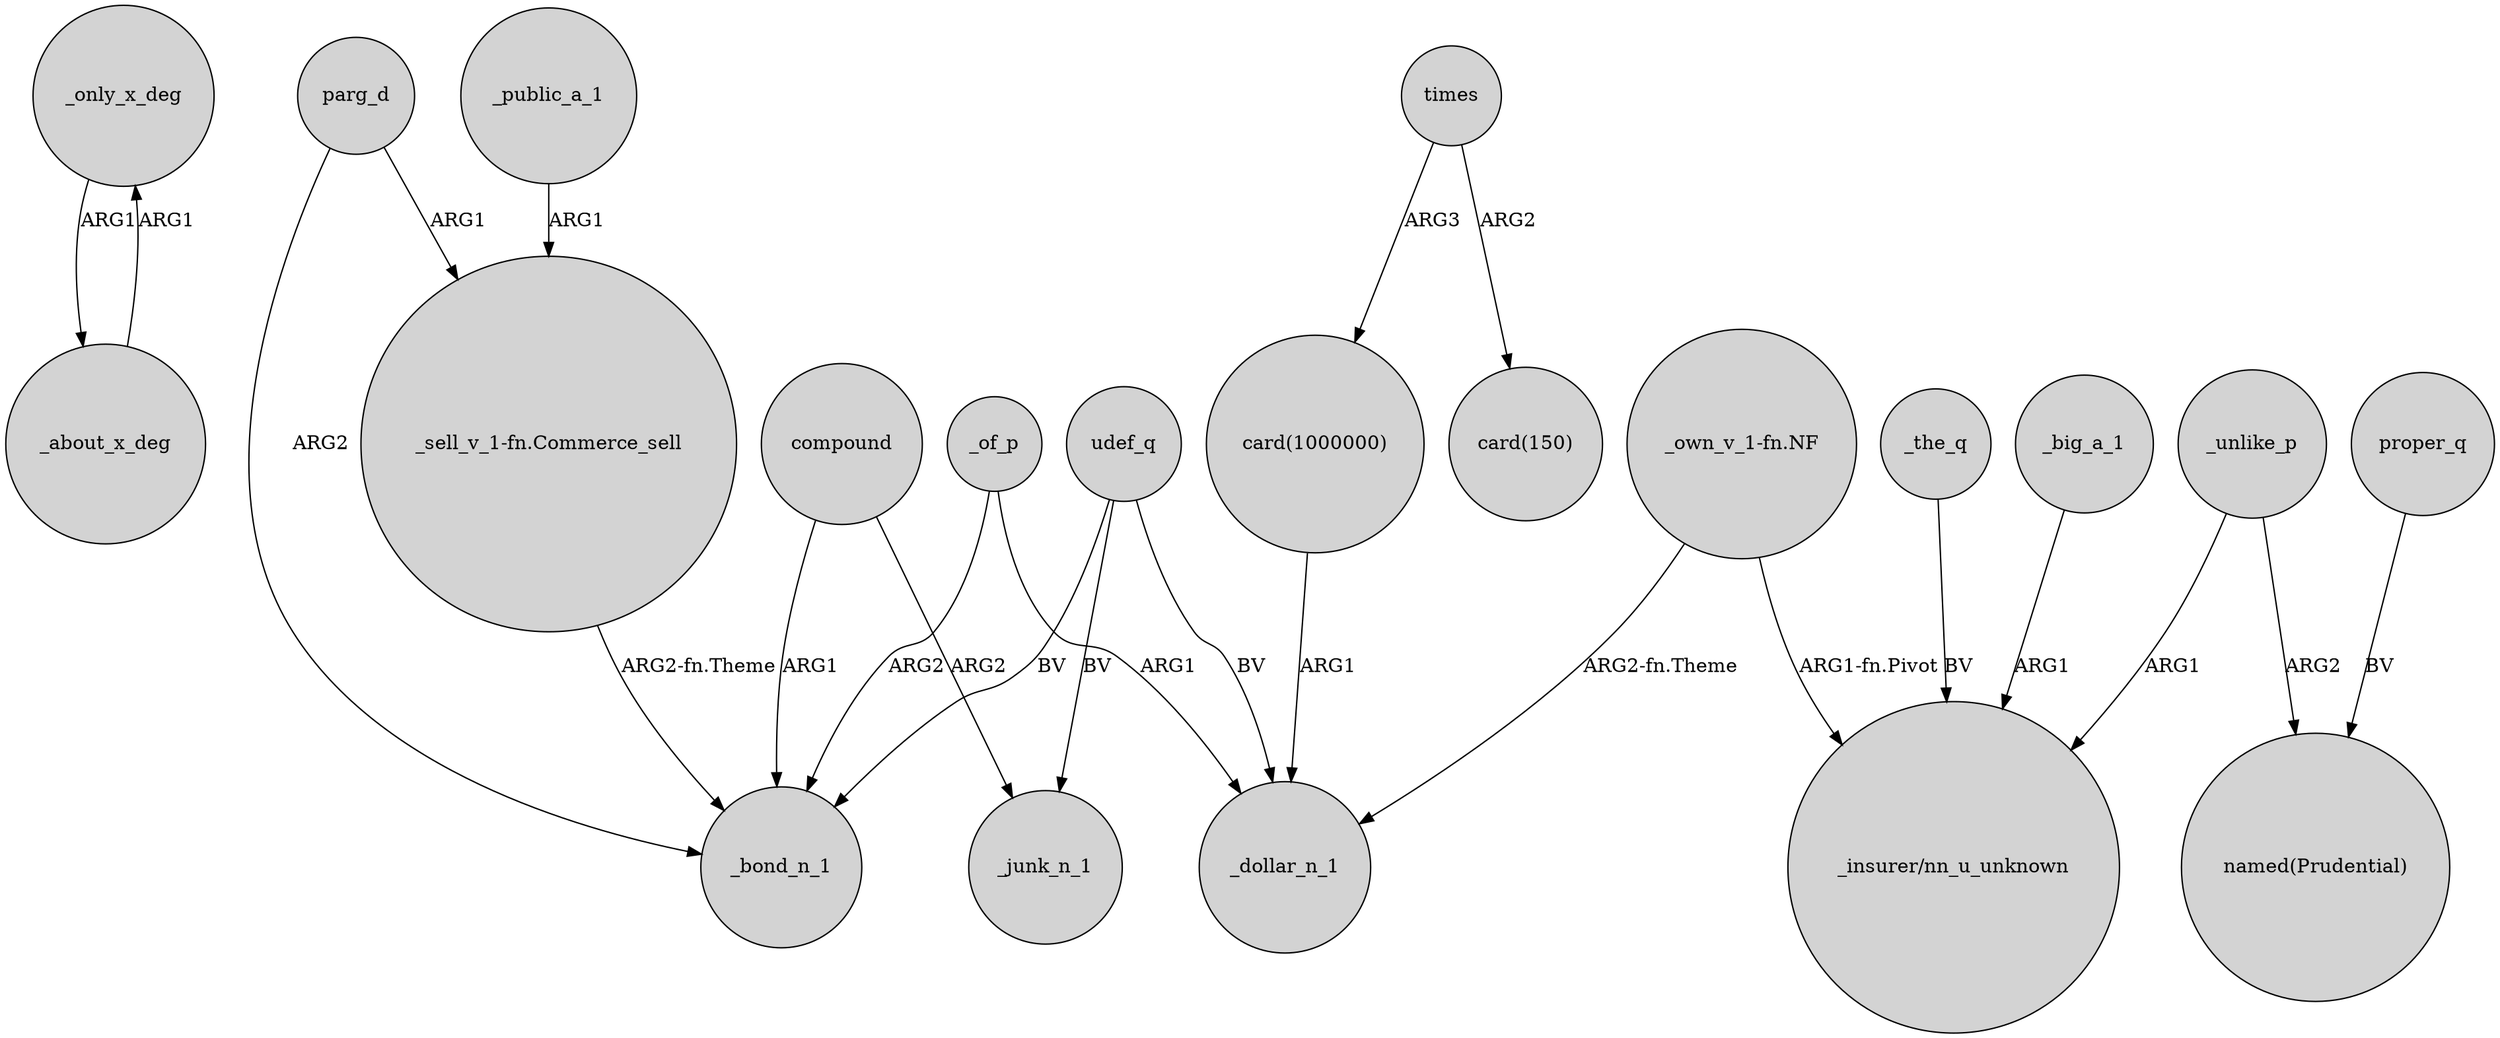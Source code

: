 digraph {
	node [shape=circle style=filled]
	_only_x_deg -> _about_x_deg [label=ARG1]
	"card(1000000)" -> _dollar_n_1 [label=ARG1]
	_the_q -> "_insurer/nn_u_unknown" [label=BV]
	parg_d -> _bond_n_1 [label=ARG2]
	_of_p -> _dollar_n_1 [label=ARG1]
	compound -> _bond_n_1 [label=ARG1]
	"_sell_v_1-fn.Commerce_sell" -> _bond_n_1 [label="ARG2-fn.Theme"]
	_big_a_1 -> "_insurer/nn_u_unknown" [label=ARG1]
	parg_d -> "_sell_v_1-fn.Commerce_sell" [label=ARG1]
	_of_p -> _bond_n_1 [label=ARG2]
	compound -> _junk_n_1 [label=ARG2]
	_unlike_p -> "_insurer/nn_u_unknown" [label=ARG1]
	_about_x_deg -> _only_x_deg [label=ARG1]
	times -> "card(150)" [label=ARG2]
	"_own_v_1-fn.NF" -> _dollar_n_1 [label="ARG2-fn.Theme"]
	udef_q -> _junk_n_1 [label=BV]
	udef_q -> _bond_n_1 [label=BV]
	proper_q -> "named(Prudential)" [label=BV]
	times -> "card(1000000)" [label=ARG3]
	_unlike_p -> "named(Prudential)" [label=ARG2]
	"_own_v_1-fn.NF" -> "_insurer/nn_u_unknown" [label="ARG1-fn.Pivot"]
	_public_a_1 -> "_sell_v_1-fn.Commerce_sell" [label=ARG1]
	udef_q -> _dollar_n_1 [label=BV]
}
